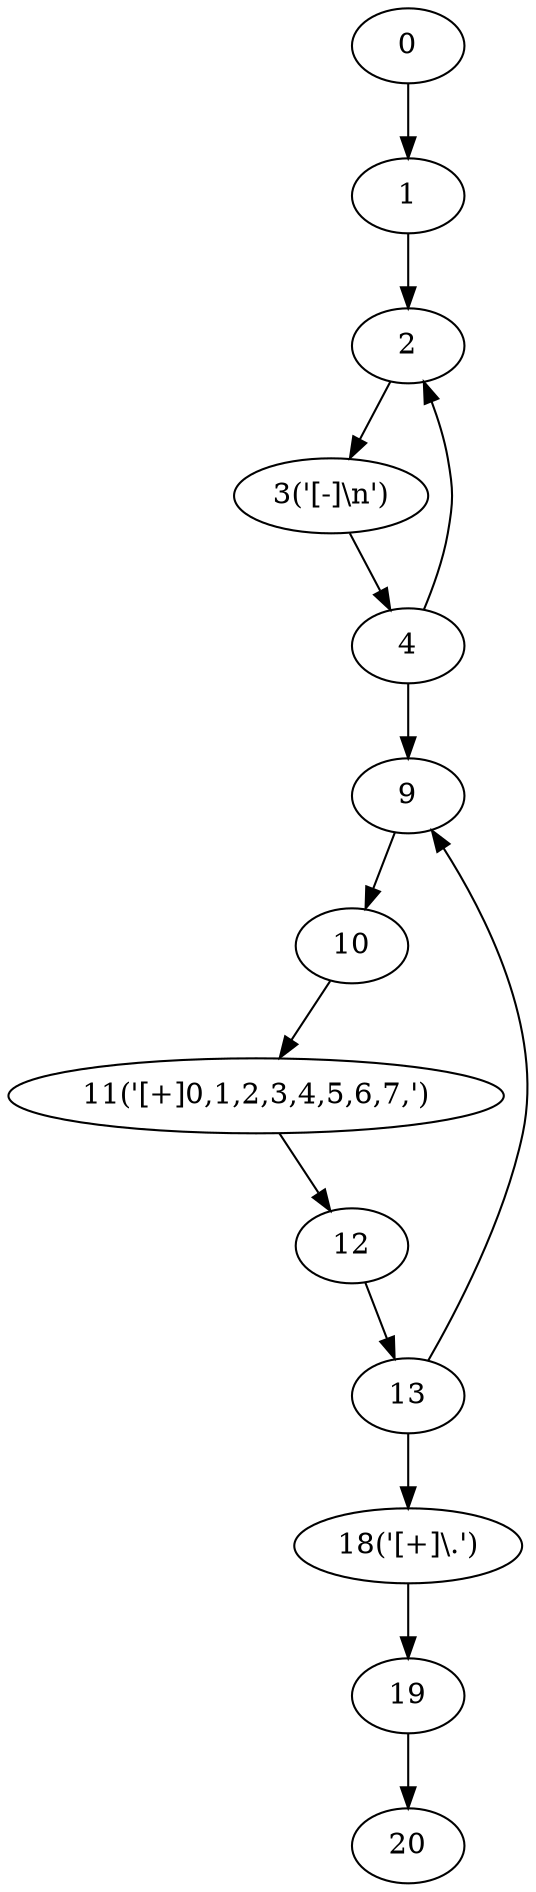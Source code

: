 digraph g {
	0 ;
	1 ;
	2 ;
	3 [label="3('[-]\\n')"];
	4 ;
	9 ;
	10 ;
	11 [label="11('[+]0,1,2,3,4,5,6,7,')"];
	12 ;
	13 ;
	18 [label="18('[+]\\.')"];
	19 ;
	20 ;
	0->1;
	1->2;
	4->2;
	2->3;
	3->4;
	4->9;
	13->9;
	9->10;
	10->11;
	11->12;
	12->13;
	13->18;
	18->19;
	19->20;
}

